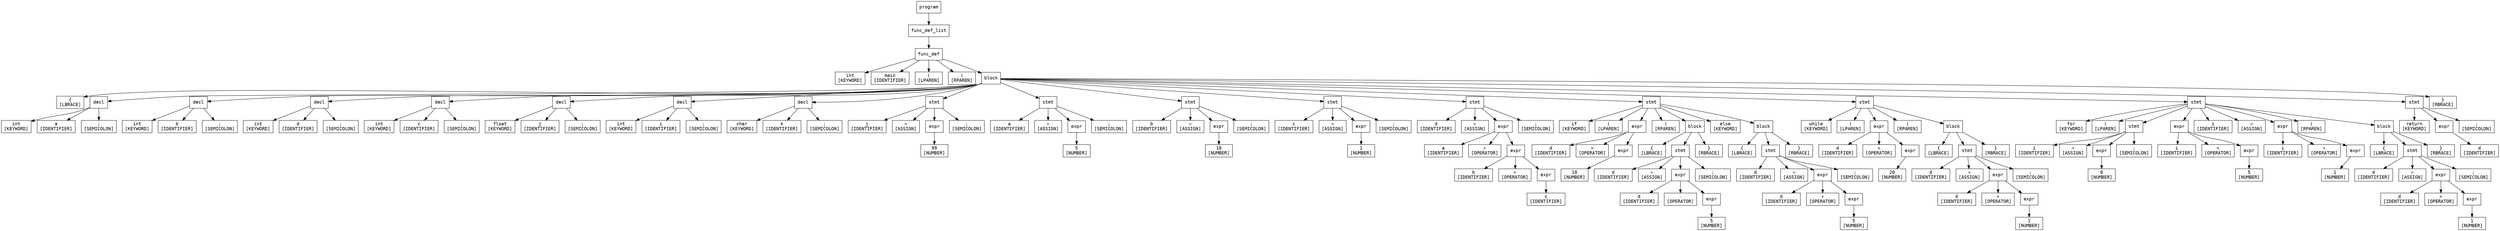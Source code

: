 digraph ParseTree {
  node [shape=box, fontname="Courier"];
  node0 [label="program"];
  node1 [label="func_def_list"];
  node2 [label="func_def"];
  node3 [label="int\n[KEYWORD]"];
  node2 -> node3;
  node4 [label="main\n[IDENTIFIER]"];
  node2 -> node4;
  node5 [label="(\n[LPAREN]"];
  node2 -> node5;
  node6 [label=")\n[RPAREN]"];
  node2 -> node6;
  node7 [label="block"];
  node8 [label="{\n[LBRACE]"];
  node7 -> node8;
  node9 [label="decl"];
  node10 [label="int\n[KEYWORD]"];
  node9 -> node10;
  node11 [label="a\n[IDENTIFIER]"];
  node9 -> node11;
  node12 [label=";\n[SEMICOLON]"];
  node9 -> node12;
  node7 -> node9;
  node13 [label="decl"];
  node14 [label="int\n[KEYWORD]"];
  node13 -> node14;
  node15 [label="b\n[IDENTIFIER]"];
  node13 -> node15;
  node16 [label=";\n[SEMICOLON]"];
  node13 -> node16;
  node7 -> node13;
  node17 [label="decl"];
  node18 [label="int\n[KEYWORD]"];
  node17 -> node18;
  node19 [label="d\n[IDENTIFIER]"];
  node17 -> node19;
  node20 [label=";\n[SEMICOLON]"];
  node17 -> node20;
  node7 -> node17;
  node21 [label="decl"];
  node22 [label="int\n[KEYWORD]"];
  node21 -> node22;
  node23 [label="c\n[IDENTIFIER]"];
  node21 -> node23;
  node24 [label=";\n[SEMICOLON]"];
  node21 -> node24;
  node7 -> node21;
  node25 [label="decl"];
  node26 [label="float\n[KEYWORD]"];
  node25 -> node26;
  node27 [label="j\n[IDENTIFIER]"];
  node25 -> node27;
  node28 [label=";\n[SEMICOLON]"];
  node25 -> node28;
  node7 -> node25;
  node29 [label="decl"];
  node30 [label="int\n[KEYWORD]"];
  node29 -> node30;
  node31 [label="i\n[IDENTIFIER]"];
  node29 -> node31;
  node32 [label=";\n[SEMICOLON]"];
  node29 -> node32;
  node7 -> node29;
  node33 [label="decl"];
  node34 [label="char\n[KEYWORD]"];
  node33 -> node34;
  node35 [label="k\n[IDENTIFIER]"];
  node33 -> node35;
  node36 [label=";\n[SEMICOLON]"];
  node33 -> node36;
  node7 -> node33;
  node37 [label="stmt"];
  node38 [label="j\n[IDENTIFIER]"];
  node37 -> node38;
  node39 [label="=\n[ASSIGN]"];
  node37 -> node39;
  node40 [label="expr"];
  node41 [label="99\n[NUMBER]"];
  node40 -> node41;
  node37 -> node40;
  node42 [label=";\n[SEMICOLON]"];
  node37 -> node42;
  node7 -> node37;
  node43 [label="stmt"];
  node44 [label="a\n[IDENTIFIER]"];
  node43 -> node44;
  node45 [label="=\n[ASSIGN]"];
  node43 -> node45;
  node46 [label="expr"];
  node47 [label="5\n[NUMBER]"];
  node46 -> node47;
  node43 -> node46;
  node48 [label=";\n[SEMICOLON]"];
  node43 -> node48;
  node7 -> node43;
  node49 [label="stmt"];
  node50 [label="b\n[IDENTIFIER]"];
  node49 -> node50;
  node51 [label="=\n[ASSIGN]"];
  node49 -> node51;
  node52 [label="expr"];
  node53 [label="10\n[NUMBER]"];
  node52 -> node53;
  node49 -> node52;
  node54 [label=";\n[SEMICOLON]"];
  node49 -> node54;
  node7 -> node49;
  node55 [label="stmt"];
  node56 [label="c\n[IDENTIFIER]"];
  node55 -> node56;
  node57 [label="=\n[ASSIGN]"];
  node55 -> node57;
  node58 [label="expr"];
  node59 [label="1\n[NUMBER]"];
  node58 -> node59;
  node55 -> node58;
  node60 [label=";\n[SEMICOLON]"];
  node55 -> node60;
  node7 -> node55;
  node61 [label="stmt"];
  node62 [label="d\n[IDENTIFIER]"];
  node61 -> node62;
  node63 [label="=\n[ASSIGN]"];
  node61 -> node63;
  node64 [label="expr"];
  node65 [label="a\n[IDENTIFIER]"];
  node64 -> node65;
  node66 [label="+\n[OPERATOR]"];
  node64 -> node66;
  node67 [label="expr"];
  node68 [label="b\n[IDENTIFIER]"];
  node67 -> node68;
  node69 [label="+\n[OPERATOR]"];
  node67 -> node69;
  node70 [label="expr"];
  node71 [label="c\n[IDENTIFIER]"];
  node70 -> node71;
  node67 -> node70;
  node64 -> node67;
  node61 -> node64;
  node72 [label=";\n[SEMICOLON]"];
  node61 -> node72;
  node7 -> node61;
  node73 [label="stmt"];
  node74 [label="if\n[KEYWORD]"];
  node73 -> node74;
  node75 [label="(\n[LPAREN]"];
  node73 -> node75;
  node76 [label="expr"];
  node77 [label="d\n[IDENTIFIER]"];
  node76 -> node77;
  node78 [label=">\n[OPERATOR]"];
  node76 -> node78;
  node79 [label="expr"];
  node80 [label="10\n[NUMBER]"];
  node79 -> node80;
  node76 -> node79;
  node73 -> node76;
  node81 [label=")\n[RPAREN]"];
  node73 -> node81;
  node82 [label="block"];
  node83 [label="{\n[LBRACE]"];
  node82 -> node83;
  node84 [label="stmt"];
  node85 [label="d\n[IDENTIFIER]"];
  node84 -> node85;
  node86 [label="=\n[ASSIGN]"];
  node84 -> node86;
  node87 [label="expr"];
  node88 [label="d\n[IDENTIFIER]"];
  node87 -> node88;
  node89 [label="-\n[OPERATOR]"];
  node87 -> node89;
  node90 [label="expr"];
  node91 [label="5\n[NUMBER]"];
  node90 -> node91;
  node87 -> node90;
  node84 -> node87;
  node92 [label=";\n[SEMICOLON]"];
  node84 -> node92;
  node82 -> node84;
  node93 [label="}\n[RBRACE]"];
  node82 -> node93;
  node73 -> node82;
  node94 [label="else\n[KEYWORD]"];
  node73 -> node94;
  node95 [label="block"];
  node96 [label="{\n[LBRACE]"];
  node95 -> node96;
  node97 [label="stmt"];
  node98 [label="d\n[IDENTIFIER]"];
  node97 -> node98;
  node99 [label="=\n[ASSIGN]"];
  node97 -> node99;
  node100 [label="expr"];
  node101 [label="d\n[IDENTIFIER]"];
  node100 -> node101;
  node102 [label="+\n[OPERATOR]"];
  node100 -> node102;
  node103 [label="expr"];
  node104 [label="5\n[NUMBER]"];
  node103 -> node104;
  node100 -> node103;
  node97 -> node100;
  node105 [label=";\n[SEMICOLON]"];
  node97 -> node105;
  node95 -> node97;
  node106 [label="}\n[RBRACE]"];
  node95 -> node106;
  node73 -> node95;
  node7 -> node73;
  node107 [label="stmt"];
  node108 [label="while\n[KEYWORD]"];
  node107 -> node108;
  node109 [label="(\n[LPAREN]"];
  node107 -> node109;
  node110 [label="expr"];
  node111 [label="d\n[IDENTIFIER]"];
  node110 -> node111;
  node112 [label="<\n[OPERATOR]"];
  node110 -> node112;
  node113 [label="expr"];
  node114 [label="20\n[NUMBER]"];
  node113 -> node114;
  node110 -> node113;
  node107 -> node110;
  node115 [label=")\n[RPAREN]"];
  node107 -> node115;
  node116 [label="block"];
  node117 [label="{\n[LBRACE]"];
  node116 -> node117;
  node118 [label="stmt"];
  node119 [label="d\n[IDENTIFIER]"];
  node118 -> node119;
  node120 [label="=\n[ASSIGN]"];
  node118 -> node120;
  node121 [label="expr"];
  node122 [label="d\n[IDENTIFIER]"];
  node121 -> node122;
  node123 [label="+\n[OPERATOR]"];
  node121 -> node123;
  node124 [label="expr"];
  node125 [label="1\n[NUMBER]"];
  node124 -> node125;
  node121 -> node124;
  node118 -> node121;
  node126 [label=";\n[SEMICOLON]"];
  node118 -> node126;
  node116 -> node118;
  node127 [label="}\n[RBRACE]"];
  node116 -> node127;
  node107 -> node116;
  node7 -> node107;
  node128 [label="stmt"];
  node129 [label="for\n[KEYWORD]"];
  node128 -> node129;
  node130 [label="(\n[LPAREN]"];
  node128 -> node130;
  node131 [label="stmt"];
  node132 [label="i\n[IDENTIFIER]"];
  node131 -> node132;
  node133 [label="=\n[ASSIGN]"];
  node131 -> node133;
  node134 [label="expr"];
  node135 [label="0\n[NUMBER]"];
  node134 -> node135;
  node131 -> node134;
  node136 [label=";\n[SEMICOLON]"];
  node131 -> node136;
  node128 -> node131;
  node137 [label="expr"];
  node138 [label="i\n[IDENTIFIER]"];
  node137 -> node138;
  node139 [label="<\n[OPERATOR]"];
  node137 -> node139;
  node140 [label="expr"];
  node141 [label="5\n[NUMBER]"];
  node140 -> node141;
  node137 -> node140;
  node128 -> node137;
  node142 [label="i\n[IDENTIFIER]"];
  node128 -> node142;
  node143 [label="=\n[ASSIGN]"];
  node128 -> node143;
  node144 [label="expr"];
  node145 [label="i\n[IDENTIFIER]"];
  node144 -> node145;
  node146 [label="+\n[OPERATOR]"];
  node144 -> node146;
  node147 [label="expr"];
  node148 [label="1\n[NUMBER]"];
  node147 -> node148;
  node144 -> node147;
  node128 -> node144;
  node149 [label=")\n[RPAREN]"];
  node128 -> node149;
  node150 [label="block"];
  node151 [label="{\n[LBRACE]"];
  node150 -> node151;
  node152 [label="stmt"];
  node153 [label="d\n[IDENTIFIER]"];
  node152 -> node153;
  node154 [label="=\n[ASSIGN]"];
  node152 -> node154;
  node155 [label="expr"];
  node156 [label="d\n[IDENTIFIER]"];
  node155 -> node156;
  node157 [label="+\n[OPERATOR]"];
  node155 -> node157;
  node158 [label="expr"];
  node159 [label="1\n[NUMBER]"];
  node158 -> node159;
  node155 -> node158;
  node152 -> node155;
  node160 [label=";\n[SEMICOLON]"];
  node152 -> node160;
  node150 -> node152;
  node161 [label="}\n[RBRACE]"];
  node150 -> node161;
  node128 -> node150;
  node7 -> node128;
  node162 [label="stmt"];
  node163 [label="return\n[KEYWORD]"];
  node162 -> node163;
  node164 [label="expr"];
  node165 [label="d\n[IDENTIFIER]"];
  node164 -> node165;
  node162 -> node164;
  node166 [label=";\n[SEMICOLON]"];
  node162 -> node166;
  node7 -> node162;
  node167 [label="}\n[RBRACE]"];
  node7 -> node167;
  node2 -> node7;
  node1 -> node2;
  node0 -> node1;
}
